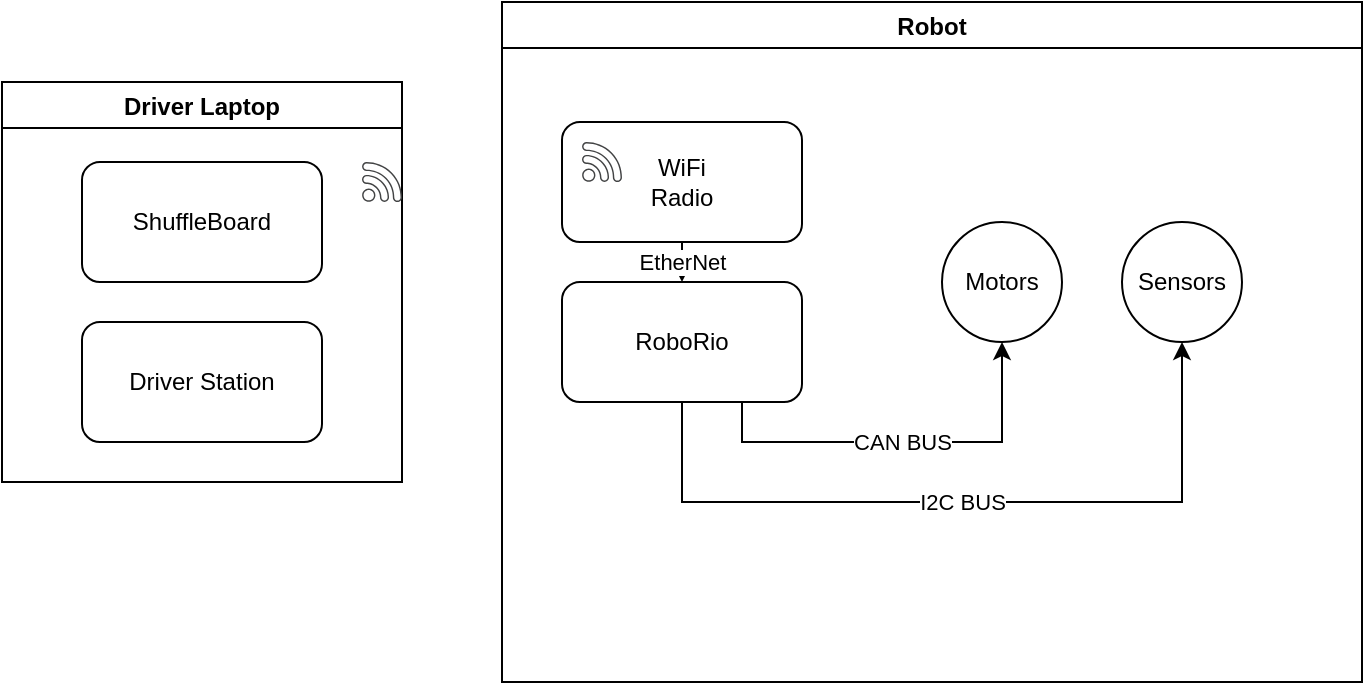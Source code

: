 <mxfile version="20.2.3" type="github">
  <diagram id="pAgTmkoytr6fGhcLGcjQ" name="Page-1">
    <mxGraphModel dx="720" dy="474" grid="1" gridSize="10" guides="1" tooltips="1" connect="1" arrows="1" fold="1" page="1" pageScale="1" pageWidth="850" pageHeight="1100" math="0" shadow="0">
      <root>
        <mxCell id="0" />
        <mxCell id="1" parent="0" />
        <mxCell id="_W_Ux6WFXgJkHYPn7L_u-3" value="Driver Laptop" style="swimlane;" vertex="1" parent="1">
          <mxGeometry x="20" y="50" width="200" height="200" as="geometry" />
        </mxCell>
        <mxCell id="_W_Ux6WFXgJkHYPn7L_u-1" value="ShuffleBoard" style="rounded=1;whiteSpace=wrap;html=1;" vertex="1" parent="_W_Ux6WFXgJkHYPn7L_u-3">
          <mxGeometry x="40" y="40" width="120" height="60" as="geometry" />
        </mxCell>
        <mxCell id="_W_Ux6WFXgJkHYPn7L_u-2" value="Driver Station" style="rounded=1;whiteSpace=wrap;html=1;" vertex="1" parent="_W_Ux6WFXgJkHYPn7L_u-3">
          <mxGeometry x="40" y="120" width="120" height="60" as="geometry" />
        </mxCell>
        <mxCell id="_W_Ux6WFXgJkHYPn7L_u-9" value="" style="sketch=0;pointerEvents=1;shadow=0;dashed=0;html=1;strokeColor=none;fillColor=#434445;aspect=fixed;labelPosition=center;verticalLabelPosition=bottom;verticalAlign=top;align=center;outlineConnect=0;shape=mxgraph.vvd.wi_fi;" vertex="1" parent="_W_Ux6WFXgJkHYPn7L_u-3">
          <mxGeometry x="180" y="40" width="20" height="20" as="geometry" />
        </mxCell>
        <mxCell id="_W_Ux6WFXgJkHYPn7L_u-4" value="Robot" style="swimlane;" vertex="1" parent="1">
          <mxGeometry x="270" y="10" width="430" height="340" as="geometry" />
        </mxCell>
        <mxCell id="_W_Ux6WFXgJkHYPn7L_u-11" value="EtherNet" style="edgeStyle=orthogonalEdgeStyle;rounded=0;orthogonalLoop=1;jettySize=auto;html=1;exitX=0.5;exitY=1;exitDx=0;exitDy=0;entryX=0.5;entryY=0;entryDx=0;entryDy=0;" edge="1" parent="_W_Ux6WFXgJkHYPn7L_u-4" source="_W_Ux6WFXgJkHYPn7L_u-5" target="_W_Ux6WFXgJkHYPn7L_u-8">
          <mxGeometry relative="1" as="geometry" />
        </mxCell>
        <mxCell id="_W_Ux6WFXgJkHYPn7L_u-5" value="WiFi&lt;br&gt;Radio" style="rounded=1;whiteSpace=wrap;html=1;" vertex="1" parent="_W_Ux6WFXgJkHYPn7L_u-4">
          <mxGeometry x="30" y="60" width="120" height="60" as="geometry" />
        </mxCell>
        <mxCell id="_W_Ux6WFXgJkHYPn7L_u-14" value="CAN BUS" style="edgeStyle=orthogonalEdgeStyle;rounded=0;orthogonalLoop=1;jettySize=auto;html=1;exitX=0.75;exitY=1;exitDx=0;exitDy=0;entryX=0.5;entryY=1;entryDx=0;entryDy=0;" edge="1" parent="_W_Ux6WFXgJkHYPn7L_u-4" source="_W_Ux6WFXgJkHYPn7L_u-8" target="_W_Ux6WFXgJkHYPn7L_u-12">
          <mxGeometry relative="1" as="geometry" />
        </mxCell>
        <mxCell id="_W_Ux6WFXgJkHYPn7L_u-15" value="I2C BUS" style="edgeStyle=orthogonalEdgeStyle;rounded=0;orthogonalLoop=1;jettySize=auto;html=1;exitX=0.5;exitY=1;exitDx=0;exitDy=0;entryX=0.5;entryY=1;entryDx=0;entryDy=0;" edge="1" parent="_W_Ux6WFXgJkHYPn7L_u-4" source="_W_Ux6WFXgJkHYPn7L_u-8" target="_W_Ux6WFXgJkHYPn7L_u-13">
          <mxGeometry relative="1" as="geometry">
            <Array as="points">
              <mxPoint x="90" y="250" />
              <mxPoint x="340" y="250" />
            </Array>
          </mxGeometry>
        </mxCell>
        <mxCell id="_W_Ux6WFXgJkHYPn7L_u-8" value="RoboRio" style="rounded=1;whiteSpace=wrap;html=1;" vertex="1" parent="_W_Ux6WFXgJkHYPn7L_u-4">
          <mxGeometry x="30" y="140" width="120" height="60" as="geometry" />
        </mxCell>
        <mxCell id="_W_Ux6WFXgJkHYPn7L_u-10" value="" style="sketch=0;pointerEvents=1;shadow=0;dashed=0;html=1;strokeColor=none;fillColor=#434445;aspect=fixed;labelPosition=center;verticalLabelPosition=bottom;verticalAlign=top;align=center;outlineConnect=0;shape=mxgraph.vvd.wi_fi;" vertex="1" parent="_W_Ux6WFXgJkHYPn7L_u-4">
          <mxGeometry x="40" y="70" width="20" height="20" as="geometry" />
        </mxCell>
        <mxCell id="_W_Ux6WFXgJkHYPn7L_u-12" value="Motors" style="ellipse;whiteSpace=wrap;html=1;aspect=fixed;" vertex="1" parent="_W_Ux6WFXgJkHYPn7L_u-4">
          <mxGeometry x="220" y="110" width="60" height="60" as="geometry" />
        </mxCell>
        <mxCell id="_W_Ux6WFXgJkHYPn7L_u-13" value="Sensors" style="ellipse;whiteSpace=wrap;html=1;aspect=fixed;" vertex="1" parent="_W_Ux6WFXgJkHYPn7L_u-4">
          <mxGeometry x="310" y="110" width="60" height="60" as="geometry" />
        </mxCell>
      </root>
    </mxGraphModel>
  </diagram>
</mxfile>
